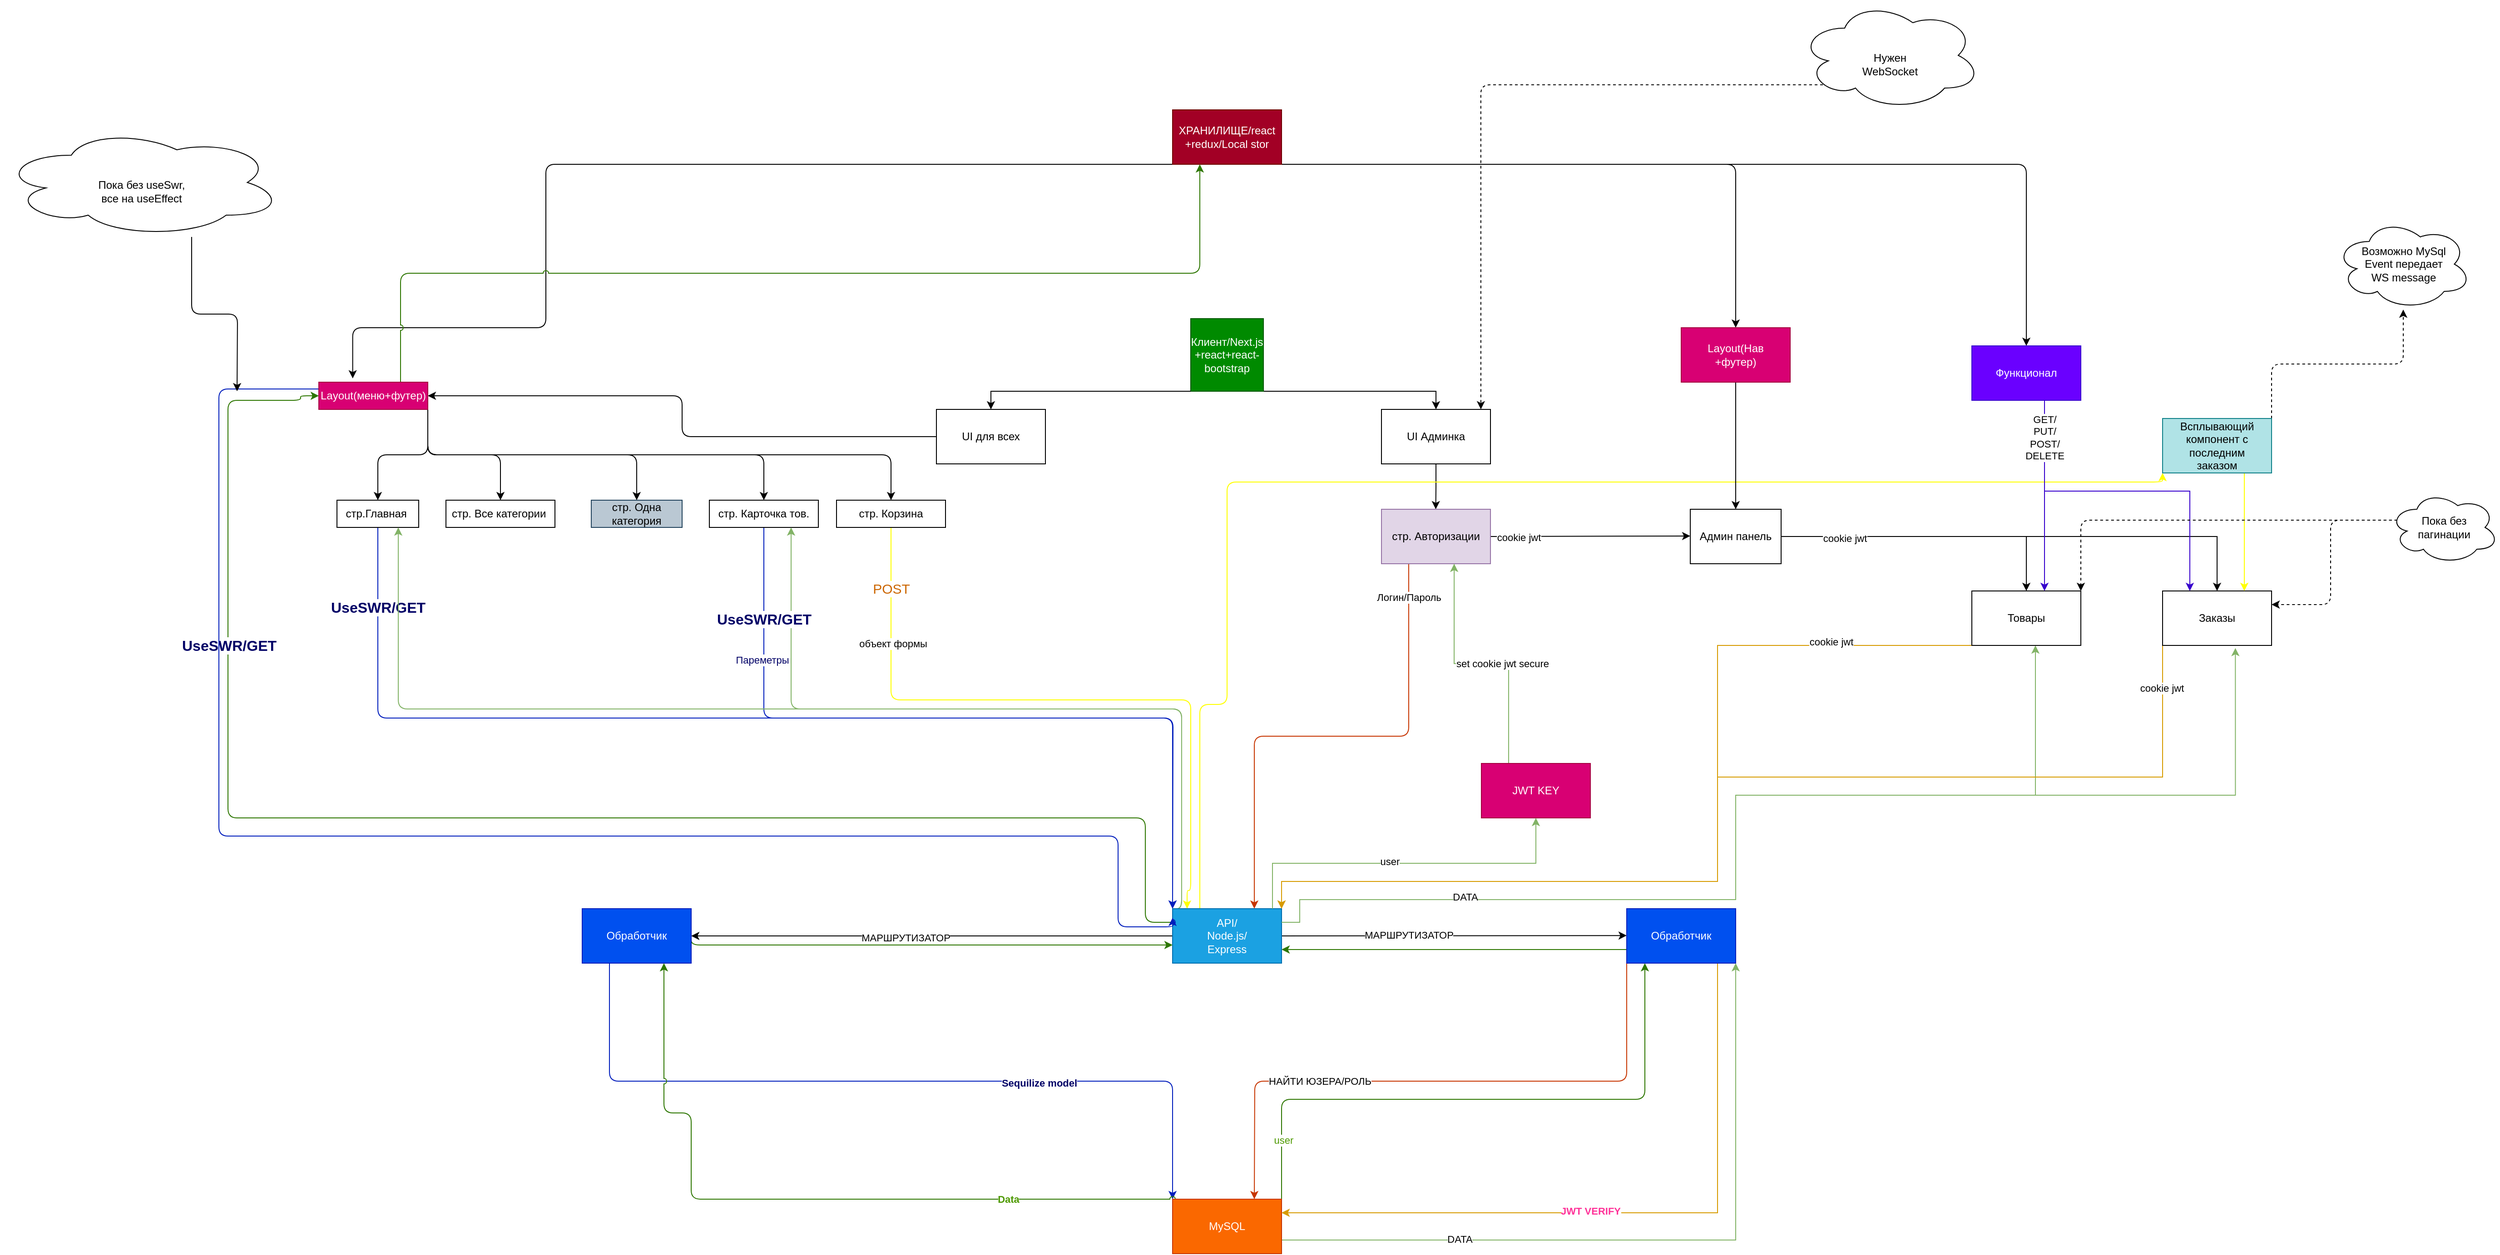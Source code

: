<mxfile version="13.6.1" type="github">
  <diagram id="jv_QW0BuvOG6lZc9IcTr" name="Page-1">
    <mxGraphModel dx="-1300" dy="6007" grid="1" gridSize="10" guides="1" tooltips="1" connect="1" arrows="1" fold="1" page="1" pageScale="1" pageWidth="2000" pageHeight="2000" math="0" shadow="0">
      <root>
        <mxCell id="0" />
        <mxCell id="1" parent="0" />
        <mxCell id="PjABoN36UxYp-kSusRIM-8" style="edgeStyle=orthogonalEdgeStyle;rounded=0;orthogonalLoop=1;jettySize=auto;html=1;exitX=1;exitY=1;exitDx=0;exitDy=0;entryX=0.5;entryY=0;entryDx=0;entryDy=0;" parent="1" source="PjABoN36UxYp-kSusRIM-1" target="PjABoN36UxYp-kSusRIM-6" edge="1">
          <mxGeometry relative="1" as="geometry">
            <Array as="points">
              <mxPoint x="10170" y="-400" />
            </Array>
          </mxGeometry>
        </mxCell>
        <mxCell id="PjABoN36UxYp-kSusRIM-1" value="Клиент/Next.js&lt;br&gt;+react+react-bootstrap" style="whiteSpace=wrap;html=1;aspect=fixed;fillColor=#008a00;strokeColor=#005700;fontColor=#ffffff;" parent="1" vertex="1">
          <mxGeometry x="9900" y="-480" width="80" height="80" as="geometry" />
        </mxCell>
        <mxCell id="PjABoN36UxYp-kSusRIM-4" style="edgeStyle=orthogonalEdgeStyle;rounded=0;orthogonalLoop=1;jettySize=auto;html=1;exitX=0;exitY=1;exitDx=0;exitDy=0;" parent="1" source="PjABoN36UxYp-kSusRIM-1" target="PjABoN36UxYp-kSusRIM-5" edge="1">
          <mxGeometry relative="1" as="geometry">
            <mxPoint x="9650" y="-250" as="targetPoint" />
            <mxPoint x="9906" y="-290" as="sourcePoint" />
            <Array as="points">
              <mxPoint x="9680" y="-400" />
            </Array>
          </mxGeometry>
        </mxCell>
        <mxCell id="PjABoN36UxYp-kSusRIM-76" style="edgeStyle=orthogonalEdgeStyle;rounded=1;sketch=0;jumpStyle=arc;orthogonalLoop=1;jettySize=auto;html=1;exitX=0;exitY=0.5;exitDx=0;exitDy=0;entryX=1;entryY=0.5;entryDx=0;entryDy=0;strokeColor=#000000;fontColor=#4D9900;" parent="1" source="PjABoN36UxYp-kSusRIM-5" target="PjABoN36UxYp-kSusRIM-69" edge="1">
          <mxGeometry relative="1" as="geometry" />
        </mxCell>
        <mxCell id="PjABoN36UxYp-kSusRIM-5" value="UI для всех" style="rounded=0;whiteSpace=wrap;html=1;" parent="1" vertex="1">
          <mxGeometry x="9620" y="-380" width="120" height="60" as="geometry" />
        </mxCell>
        <mxCell id="PjABoN36UxYp-kSusRIM-22" style="edgeStyle=orthogonalEdgeStyle;rounded=0;orthogonalLoop=1;jettySize=auto;html=1;exitX=0.5;exitY=1;exitDx=0;exitDy=0;" parent="1" source="PjABoN36UxYp-kSusRIM-6" edge="1">
          <mxGeometry relative="1" as="geometry">
            <mxPoint x="10169.765" y="-270" as="targetPoint" />
          </mxGeometry>
        </mxCell>
        <mxCell id="PjABoN36UxYp-kSusRIM-6" value="UI Админка" style="rounded=0;whiteSpace=wrap;html=1;" parent="1" vertex="1">
          <mxGeometry x="10110" y="-380" width="120" height="60" as="geometry" />
        </mxCell>
        <mxCell id="PjABoN36UxYp-kSusRIM-58" style="edgeStyle=orthogonalEdgeStyle;rounded=1;sketch=0;jumpStyle=arc;orthogonalLoop=1;jettySize=auto;html=1;exitX=0.5;exitY=1;exitDx=0;exitDy=0;entryX=0;entryY=0;entryDx=0;entryDy=0;strokeColor=#001DBC;fillColor=#0050ef;" parent="1" source="PjABoN36UxYp-kSusRIM-10" target="PjABoN36UxYp-kSusRIM-24" edge="1">
          <mxGeometry relative="1" as="geometry" />
        </mxCell>
        <mxCell id="PjABoN36UxYp-kSusRIM-63" value="&lt;span style=&quot;font-size: 16px&quot;&gt;&lt;b&gt;&lt;font color=&quot;#000066&quot;&gt;UseSWR/GET&lt;/font&gt;&lt;/b&gt;&lt;/span&gt;" style="edgeLabel;html=1;align=center;verticalAlign=middle;resizable=0;points=[];" parent="PjABoN36UxYp-kSusRIM-58" vertex="1" connectable="0">
          <mxGeometry x="-0.865" relative="1" as="geometry">
            <mxPoint as="offset" />
          </mxGeometry>
        </mxCell>
        <mxCell id="PjABoN36UxYp-kSusRIM-10" value="стр.Главная&amp;nbsp;" style="rounded=0;whiteSpace=wrap;html=1;" parent="1" vertex="1">
          <mxGeometry x="8960" y="-280" width="90" height="30" as="geometry" />
        </mxCell>
        <mxCell id="PjABoN36UxYp-kSusRIM-12" value="стр. Все категории&amp;nbsp;" style="rounded=0;whiteSpace=wrap;html=1;" parent="1" vertex="1">
          <mxGeometry x="9080" y="-280" width="120" height="30" as="geometry" />
        </mxCell>
        <mxCell id="PjABoN36UxYp-kSusRIM-14" value="стр. Одна категория" style="rounded=0;whiteSpace=wrap;html=1;fillColor=#bac8d3;strokeColor=#23445d;" parent="1" vertex="1">
          <mxGeometry x="9240" y="-280" width="100" height="30" as="geometry" />
        </mxCell>
        <mxCell id="PjABoN36UxYp-kSusRIM-61" style="edgeStyle=orthogonalEdgeStyle;rounded=1;sketch=0;jumpStyle=arc;orthogonalLoop=1;jettySize=auto;html=1;exitX=0.5;exitY=1;exitDx=0;exitDy=0;strokeColor=#001DBC;fillColor=#0050ef;" parent="1" source="PjABoN36UxYp-kSusRIM-17" edge="1">
          <mxGeometry relative="1" as="geometry">
            <mxPoint x="9880" y="170" as="targetPoint" />
          </mxGeometry>
        </mxCell>
        <mxCell id="PjABoN36UxYp-kSusRIM-88" value="&lt;font color=&quot;#000066&quot;&gt;Пареметры&lt;/font&gt;" style="edgeLabel;html=1;align=center;verticalAlign=middle;resizable=0;points=[];fontColor=#4D9900;" parent="PjABoN36UxYp-kSusRIM-61" vertex="1" connectable="0">
          <mxGeometry x="-0.665" y="-2" relative="1" as="geometry">
            <mxPoint as="offset" />
          </mxGeometry>
        </mxCell>
        <mxCell id="PjABoN36UxYp-kSusRIM-17" value="стр. Карточка тов." style="rounded=0;whiteSpace=wrap;html=1;" parent="1" vertex="1">
          <mxGeometry x="9370" y="-280" width="120" height="30" as="geometry" />
        </mxCell>
        <mxCell id="PjABoN36UxYp-kSusRIM-62" style="edgeStyle=orthogonalEdgeStyle;rounded=1;sketch=0;jumpStyle=arc;orthogonalLoop=1;jettySize=auto;html=1;exitX=0.5;exitY=1;exitDx=0;exitDy=0;fillColor=#b0e3e6;strokeColor=#FFFF00;" parent="1" source="PjABoN36UxYp-kSusRIM-19" edge="1" target="PjABoN36UxYp-kSusRIM-24">
          <mxGeometry relative="1" as="geometry">
            <mxPoint x="9896" y="168" as="targetPoint" />
            <Array as="points">
              <mxPoint x="9570" y="-60" />
              <mxPoint x="9900" y="-60" />
              <mxPoint x="9900" y="150" />
              <mxPoint x="9896" y="150" />
            </Array>
          </mxGeometry>
        </mxCell>
        <mxCell id="PjABoN36UxYp-kSusRIM-67" value="&lt;font style=&quot;font-size: 15px&quot; color=&quot;#cc6600&quot;&gt;POST&lt;/font&gt;" style="edgeLabel;html=1;align=center;verticalAlign=middle;resizable=0;points=[];" parent="PjABoN36UxYp-kSusRIM-62" vertex="1" connectable="0">
          <mxGeometry x="-0.822" relative="1" as="geometry">
            <mxPoint as="offset" />
          </mxGeometry>
        </mxCell>
        <mxCell id="PjABoN36UxYp-kSusRIM-68" value="объект формы" style="edgeLabel;html=1;align=center;verticalAlign=middle;resizable=0;points=[];" parent="PjABoN36UxYp-kSusRIM-62" vertex="1" connectable="0">
          <mxGeometry x="-0.661" y="2" relative="1" as="geometry">
            <mxPoint as="offset" />
          </mxGeometry>
        </mxCell>
        <mxCell id="PjABoN36UxYp-kSusRIM-19" value="стр. Корзина" style="rounded=0;whiteSpace=wrap;html=1;" parent="1" vertex="1">
          <mxGeometry x="9510" y="-280" width="120" height="30" as="geometry" />
        </mxCell>
        <mxCell id="PjABoN36UxYp-kSusRIM-99" style="edgeStyle=orthogonalEdgeStyle;rounded=1;sketch=0;jumpStyle=arc;orthogonalLoop=1;jettySize=auto;html=1;exitX=0.25;exitY=1;exitDx=0;exitDy=0;entryX=0.75;entryY=0;entryDx=0;entryDy=0;strokeColor=#C73500;fontColor=#4D9900;fillColor=#fa6800;" parent="1" source="PjABoN36UxYp-kSusRIM-23" target="PjABoN36UxYp-kSusRIM-24" edge="1">
          <mxGeometry relative="1" as="geometry" />
        </mxCell>
        <mxCell id="PjABoN36UxYp-kSusRIM-100" value="&lt;font color=&quot;#000000&quot;&gt;Логин/Пароль&lt;/font&gt;" style="edgeLabel;html=1;align=center;verticalAlign=middle;resizable=0;points=[];fontColor=#4D9900;" parent="PjABoN36UxYp-kSusRIM-99" vertex="1" connectable="0">
          <mxGeometry x="-0.868" relative="1" as="geometry">
            <mxPoint as="offset" />
          </mxGeometry>
        </mxCell>
        <mxCell id="roOu49d92A6TyhgndbFw-11" style="edgeStyle=orthogonalEdgeStyle;rounded=0;orthogonalLoop=1;jettySize=auto;html=1;exitX=1;exitY=0.5;exitDx=0;exitDy=0;" edge="1" parent="1" source="PjABoN36UxYp-kSusRIM-23">
          <mxGeometry relative="1" as="geometry">
            <mxPoint x="10450.0" y="-240.529" as="targetPoint" />
          </mxGeometry>
        </mxCell>
        <mxCell id="roOu49d92A6TyhgndbFw-14" value="cookie jwt" style="edgeLabel;html=1;align=center;verticalAlign=middle;resizable=0;points=[];" vertex="1" connectable="0" parent="roOu49d92A6TyhgndbFw-11">
          <mxGeometry x="0.003" y="87" relative="1" as="geometry">
            <mxPoint x="-80" y="87.53" as="offset" />
          </mxGeometry>
        </mxCell>
        <mxCell id="PjABoN36UxYp-kSusRIM-23" value="стр. Авторизации" style="rounded=0;whiteSpace=wrap;html=1;fillColor=#e1d5e7;strokeColor=#9673a6;" parent="1" vertex="1">
          <mxGeometry x="10110" y="-270" width="120" height="60" as="geometry" />
        </mxCell>
        <mxCell id="PjABoN36UxYp-kSusRIM-55" style="edgeStyle=orthogonalEdgeStyle;rounded=1;sketch=0;jumpStyle=arc;orthogonalLoop=1;jettySize=auto;html=1;exitX=0;exitY=0.5;exitDx=0;exitDy=0;strokeColor=#000000;" parent="1" source="PjABoN36UxYp-kSusRIM-24" target="PjABoN36UxYp-kSusRIM-26" edge="1">
          <mxGeometry relative="1" as="geometry" />
        </mxCell>
        <mxCell id="PjABoN36UxYp-kSusRIM-56" value="МАРШРУТИЗАТОР" style="edgeLabel;html=1;align=center;verticalAlign=middle;resizable=0;points=[];" parent="PjABoN36UxYp-kSusRIM-55" vertex="1" connectable="0">
          <mxGeometry x="0.112" y="2" relative="1" as="geometry">
            <mxPoint as="offset" />
          </mxGeometry>
        </mxCell>
        <mxCell id="PjABoN36UxYp-kSusRIM-78" style="edgeStyle=orthogonalEdgeStyle;rounded=1;sketch=0;jumpStyle=arc;orthogonalLoop=1;jettySize=auto;html=1;exitX=0;exitY=0.25;exitDx=0;exitDy=0;strokeColor=#2D7600;fontColor=#4D9900;entryX=0;entryY=0.5;entryDx=0;entryDy=0;fillColor=#60a917;" parent="1" source="PjABoN36UxYp-kSusRIM-24" target="PjABoN36UxYp-kSusRIM-69" edge="1">
          <mxGeometry relative="1" as="geometry">
            <mxPoint x="8870" y="-370" as="targetPoint" />
            <Array as="points">
              <mxPoint x="9850" y="185" />
              <mxPoint x="9850" y="70" />
              <mxPoint x="8840" y="70" />
              <mxPoint x="8840" y="-390" />
              <mxPoint x="8920" y="-390" />
              <mxPoint x="8920" y="-395" />
            </Array>
          </mxGeometry>
        </mxCell>
        <mxCell id="PjABoN36UxYp-kSusRIM-96" value="&lt;b style=&quot;font-size: 16px&quot;&gt;&lt;font color=&quot;#000066&quot;&gt;UseSWR/GET&lt;/font&gt;&lt;/b&gt;" style="edgeLabel;html=1;align=center;verticalAlign=middle;resizable=0;points=[];fontColor=#4D9900;" parent="PjABoN36UxYp-kSusRIM-78" vertex="1" connectable="0">
          <mxGeometry x="0.564" y="-1" relative="1" as="geometry">
            <mxPoint as="offset" />
          </mxGeometry>
        </mxCell>
        <mxCell id="PjABoN36UxYp-kSusRIM-97" style="edgeStyle=orthogonalEdgeStyle;rounded=1;sketch=0;jumpStyle=arc;orthogonalLoop=1;jettySize=auto;html=1;exitX=1;exitY=0.5;exitDx=0;exitDy=0;strokeColor=#000000;fontColor=#4D9900;" parent="1" source="PjABoN36UxYp-kSusRIM-24" edge="1">
          <mxGeometry relative="1" as="geometry">
            <mxPoint x="10380" y="199.571" as="targetPoint" />
          </mxGeometry>
        </mxCell>
        <mxCell id="PjABoN36UxYp-kSusRIM-101" value="&lt;font color=&quot;#000000&quot;&gt;МАРШРУТИЗАТОР&lt;/font&gt;" style="edgeLabel;html=1;align=center;verticalAlign=middle;resizable=0;points=[];fontColor=#4D9900;" parent="PjABoN36UxYp-kSusRIM-97" vertex="1" connectable="0">
          <mxGeometry x="0.001" y="50" relative="1" as="geometry">
            <mxPoint x="-50" y="49" as="offset" />
          </mxGeometry>
        </mxCell>
        <mxCell id="roOu49d92A6TyhgndbFw-39" style="edgeStyle=orthogonalEdgeStyle;rounded=1;orthogonalLoop=1;jettySize=auto;html=1;exitX=0;exitY=0;exitDx=0;exitDy=0;entryX=0.75;entryY=1;entryDx=0;entryDy=0;startArrow=none;startFill=0;fillColor=#d5e8d4;strokeColor=#82b366;" edge="1" parent="1" source="PjABoN36UxYp-kSusRIM-24" target="PjABoN36UxYp-kSusRIM-10">
          <mxGeometry relative="1" as="geometry">
            <Array as="points">
              <mxPoint x="9890" y="170" />
              <mxPoint x="9890" y="-50" />
              <mxPoint x="9028" y="-50" />
            </Array>
          </mxGeometry>
        </mxCell>
        <mxCell id="roOu49d92A6TyhgndbFw-40" style="edgeStyle=orthogonalEdgeStyle;rounded=1;orthogonalLoop=1;jettySize=auto;html=1;exitX=0;exitY=0;exitDx=0;exitDy=0;entryX=0.75;entryY=1;entryDx=0;entryDy=0;startArrow=none;startFill=0;fillColor=#d5e8d4;strokeColor=#82b366;" edge="1" parent="1" source="PjABoN36UxYp-kSusRIM-24" target="PjABoN36UxYp-kSusRIM-17">
          <mxGeometry relative="1" as="geometry">
            <Array as="points">
              <mxPoint x="9890" y="170" />
              <mxPoint x="9890" y="-50" />
              <mxPoint x="9460" y="-50" />
            </Array>
          </mxGeometry>
        </mxCell>
        <mxCell id="roOu49d92A6TyhgndbFw-58" style="edgeStyle=orthogonalEdgeStyle;rounded=1;orthogonalLoop=1;jettySize=auto;html=1;exitX=0.25;exitY=0;exitDx=0;exitDy=0;startArrow=none;startFill=0;strokeColor=#FFFF00;entryX=0;entryY=1;entryDx=0;entryDy=0;" edge="1" parent="1" source="PjABoN36UxYp-kSusRIM-24" target="roOu49d92A6TyhgndbFw-55">
          <mxGeometry relative="1" as="geometry">
            <mxPoint x="9990" y="-280" as="targetPoint" />
            <Array as="points">
              <mxPoint x="9910" y="-55" />
              <mxPoint x="9940" y="-55" />
              <mxPoint x="9940" y="-300" />
              <mxPoint x="10970" y="-300" />
            </Array>
          </mxGeometry>
        </mxCell>
        <mxCell id="PjABoN36UxYp-kSusRIM-24" value="API/&lt;br&gt;Node.js/&lt;br&gt;Express" style="rounded=0;whiteSpace=wrap;html=1;fillColor=#1ba1e2;strokeColor=#006EAF;fontColor=#ffffff;" parent="1" vertex="1">
          <mxGeometry x="9880" y="170" width="120" height="60" as="geometry" />
        </mxCell>
        <mxCell id="PjABoN36UxYp-kSusRIM-89" style="edgeStyle=orthogonalEdgeStyle;rounded=1;sketch=0;jumpStyle=arc;orthogonalLoop=1;jettySize=auto;html=1;exitX=0.25;exitY=1;exitDx=0;exitDy=0;entryX=0;entryY=0;entryDx=0;entryDy=0;strokeColor=#001DBC;fontColor=#4D9900;fillColor=#0050ef;" parent="1" source="PjABoN36UxYp-kSusRIM-26" target="PjABoN36UxYp-kSusRIM-51" edge="1">
          <mxGeometry relative="1" as="geometry" />
        </mxCell>
        <mxCell id="PjABoN36UxYp-kSusRIM-93" value="&lt;b&gt;&lt;font color=&quot;#000066&quot;&gt;Sequilize model&lt;/font&gt;&lt;/b&gt;" style="edgeLabel;html=1;align=center;verticalAlign=middle;resizable=0;points=[];fontColor=#4D9900;" parent="PjABoN36UxYp-kSusRIM-89" vertex="1" connectable="0">
          <mxGeometry x="0.369" y="-1" relative="1" as="geometry">
            <mxPoint y="1" as="offset" />
          </mxGeometry>
        </mxCell>
        <mxCell id="PjABoN36UxYp-kSusRIM-95" style="edgeStyle=orthogonalEdgeStyle;rounded=1;sketch=0;jumpStyle=arc;orthogonalLoop=1;jettySize=auto;html=1;exitX=1;exitY=0.5;exitDx=0;exitDy=0;strokeColor=#2D7600;fontColor=#4D9900;fillColor=#60a917;" parent="1" source="PjABoN36UxYp-kSusRIM-26" target="PjABoN36UxYp-kSusRIM-24" edge="1">
          <mxGeometry relative="1" as="geometry">
            <Array as="points">
              <mxPoint x="9350" y="210" />
            </Array>
          </mxGeometry>
        </mxCell>
        <mxCell id="PjABoN36UxYp-kSusRIM-26" value="Обработчик" style="rounded=0;whiteSpace=wrap;html=1;fillColor=#0050ef;strokeColor=#001DBC;fontColor=#ffffff;" parent="1" vertex="1">
          <mxGeometry x="9230" y="170" width="120" height="60" as="geometry" />
        </mxCell>
        <mxCell id="PjABoN36UxYp-kSusRIM-91" style="edgeStyle=orthogonalEdgeStyle;rounded=1;sketch=0;jumpStyle=arc;orthogonalLoop=1;jettySize=auto;html=1;exitX=1;exitY=0;exitDx=0;exitDy=0;entryX=0.75;entryY=1;entryDx=0;entryDy=0;strokeColor=#2D7600;fontColor=#4D9900;fillColor=#60a917;" parent="1" source="PjABoN36UxYp-kSusRIM-51" target="PjABoN36UxYp-kSusRIM-26" edge="1">
          <mxGeometry relative="1" as="geometry">
            <Array as="points">
              <mxPoint x="9350" y="395" />
              <mxPoint x="9320" y="395" />
            </Array>
          </mxGeometry>
        </mxCell>
        <mxCell id="PjABoN36UxYp-kSusRIM-94" value="&lt;b&gt;Data&lt;/b&gt;" style="edgeLabel;html=1;align=center;verticalAlign=middle;resizable=0;points=[];fontColor=#4D9900;" parent="PjABoN36UxYp-kSusRIM-91" vertex="1" connectable="0">
          <mxGeometry x="-0.359" relative="1" as="geometry">
            <mxPoint as="offset" />
          </mxGeometry>
        </mxCell>
        <mxCell id="PjABoN36UxYp-kSusRIM-104" style="edgeStyle=orthogonalEdgeStyle;rounded=1;sketch=0;jumpStyle=arc;orthogonalLoop=1;jettySize=auto;html=1;exitX=1;exitY=0;exitDx=0;exitDy=0;strokeColor=#2D7600;fontColor=#4D9900;fillColor=#60a917;" parent="1" source="PjABoN36UxYp-kSusRIM-51" target="PjABoN36UxYp-kSusRIM-98" edge="1">
          <mxGeometry relative="1" as="geometry">
            <mxPoint x="10400" y="270" as="targetPoint" />
            <Array as="points">
              <mxPoint x="10000" y="380" />
              <mxPoint x="10400" y="380" />
            </Array>
          </mxGeometry>
        </mxCell>
        <mxCell id="PjABoN36UxYp-kSusRIM-105" value="user" style="edgeLabel;html=1;align=center;verticalAlign=middle;resizable=0;points=[];fontColor=#4D9900;" parent="PjABoN36UxYp-kSusRIM-104" vertex="1" connectable="0">
          <mxGeometry x="-0.801" y="-2" relative="1" as="geometry">
            <mxPoint as="offset" />
          </mxGeometry>
        </mxCell>
        <mxCell id="roOu49d92A6TyhgndbFw-35" style="edgeStyle=orthogonalEdgeStyle;rounded=0;orthogonalLoop=1;jettySize=auto;html=1;exitX=1;exitY=0.75;exitDx=0;exitDy=0;startArrow=none;startFill=0;entryX=1;entryY=1;entryDx=0;entryDy=0;fillColor=#d5e8d4;strokeColor=#82b366;" edge="1" parent="1" source="PjABoN36UxYp-kSusRIM-51" target="PjABoN36UxYp-kSusRIM-98">
          <mxGeometry relative="1" as="geometry">
            <mxPoint x="10510" y="534.667" as="targetPoint" />
          </mxGeometry>
        </mxCell>
        <mxCell id="roOu49d92A6TyhgndbFw-80" value="DATA" style="edgeLabel;html=1;align=center;verticalAlign=middle;resizable=0;points=[];" vertex="1" connectable="0" parent="roOu49d92A6TyhgndbFw-35">
          <mxGeometry x="-0.512" y="1" relative="1" as="geometry">
            <mxPoint x="-1" as="offset" />
          </mxGeometry>
        </mxCell>
        <mxCell id="PjABoN36UxYp-kSusRIM-51" value="MySQL" style="rounded=0;whiteSpace=wrap;html=1;fillColor=#fa6800;strokeColor=#C73500;fontColor=#ffffff;" parent="1" vertex="1">
          <mxGeometry x="9880" y="490" width="120" height="60" as="geometry" />
        </mxCell>
        <mxCell id="PjABoN36UxYp-kSusRIM-74" style="edgeStyle=orthogonalEdgeStyle;rounded=1;sketch=0;jumpStyle=arc;orthogonalLoop=1;jettySize=auto;html=1;exitX=0;exitY=1;exitDx=0;exitDy=0;entryX=0.311;entryY=-0.139;entryDx=0;entryDy=0;entryPerimeter=0;strokeColor=#000000;" parent="1" source="PjABoN36UxYp-kSusRIM-57" target="PjABoN36UxYp-kSusRIM-69" edge="1">
          <mxGeometry relative="1" as="geometry">
            <Array as="points">
              <mxPoint x="9190" y="-470" />
              <mxPoint x="8977" y="-470" />
            </Array>
          </mxGeometry>
        </mxCell>
        <mxCell id="roOu49d92A6TyhgndbFw-54" style="edgeStyle=orthogonalEdgeStyle;rounded=1;orthogonalLoop=1;jettySize=auto;html=1;exitX=1;exitY=1;exitDx=0;exitDy=0;entryX=0.5;entryY=0;entryDx=0;entryDy=0;startArrow=none;startFill=0;" edge="1" parent="1" source="PjABoN36UxYp-kSusRIM-57" target="roOu49d92A6TyhgndbFw-45">
          <mxGeometry relative="1" as="geometry">
            <Array as="points">
              <mxPoint x="10500" y="-650" />
            </Array>
          </mxGeometry>
        </mxCell>
        <mxCell id="roOu49d92A6TyhgndbFw-71" style="edgeStyle=orthogonalEdgeStyle;rounded=1;orthogonalLoop=1;jettySize=auto;html=1;exitX=1;exitY=1;exitDx=0;exitDy=0;startArrow=none;startFill=0;strokeColor=#000000;" edge="1" parent="1" source="PjABoN36UxYp-kSusRIM-57" target="roOu49d92A6TyhgndbFw-64">
          <mxGeometry relative="1" as="geometry">
            <Array as="points">
              <mxPoint x="10820" y="-650" />
            </Array>
          </mxGeometry>
        </mxCell>
        <mxCell id="PjABoN36UxYp-kSusRIM-57" value="ХРАНИЛИЩЕ/react&lt;br&gt;+redux/Local stor" style="rounded=0;whiteSpace=wrap;html=1;fillColor=#a20025;strokeColor=#6F0000;fontColor=#ffffff;" parent="1" vertex="1">
          <mxGeometry x="9880" y="-710" width="120" height="60" as="geometry" />
        </mxCell>
        <mxCell id="PjABoN36UxYp-kSusRIM-66" value="&lt;b style=&quot;font-size: 16px&quot;&gt;&lt;font color=&quot;#000066&quot;&gt;UseSWR/GET&lt;/font&gt;&lt;/b&gt;" style="edgeLabel;html=1;align=center;verticalAlign=middle;resizable=0;points=[];" parent="1" vertex="1" connectable="0">
          <mxGeometry x="9035" y="-132.5" as="geometry">
            <mxPoint x="395" y="-17" as="offset" />
          </mxGeometry>
        </mxCell>
        <mxCell id="PjABoN36UxYp-kSusRIM-72" style="edgeStyle=orthogonalEdgeStyle;rounded=1;sketch=0;jumpStyle=arc;orthogonalLoop=1;jettySize=auto;html=1;exitX=0.75;exitY=0;exitDx=0;exitDy=0;entryX=0.25;entryY=1;entryDx=0;entryDy=0;strokeColor=#2D7600;fillColor=#60a917;" parent="1" source="PjABoN36UxYp-kSusRIM-69" target="PjABoN36UxYp-kSusRIM-57" edge="1">
          <mxGeometry relative="1" as="geometry" />
        </mxCell>
        <mxCell id="PjABoN36UxYp-kSusRIM-77" style="edgeStyle=orthogonalEdgeStyle;rounded=1;sketch=0;jumpStyle=arc;orthogonalLoop=1;jettySize=auto;html=1;exitX=0;exitY=0.25;exitDx=0;exitDy=0;strokeColor=#001DBC;fontColor=#4D9900;fillColor=#0050ef;" parent="1" source="PjABoN36UxYp-kSusRIM-69" edge="1">
          <mxGeometry relative="1" as="geometry">
            <mxPoint x="9880" y="180" as="targetPoint" />
            <Array as="points">
              <mxPoint x="8830" y="-402" />
              <mxPoint x="8830" y="90" />
              <mxPoint x="9820" y="90" />
              <mxPoint x="9820" y="190" />
              <mxPoint x="9880" y="190" />
            </Array>
          </mxGeometry>
        </mxCell>
        <mxCell id="PjABoN36UxYp-kSusRIM-82" style="edgeStyle=orthogonalEdgeStyle;rounded=1;sketch=0;jumpStyle=arc;orthogonalLoop=1;jettySize=auto;html=1;exitX=1;exitY=1;exitDx=0;exitDy=0;entryX=0.5;entryY=0;entryDx=0;entryDy=0;strokeColor=#000000;fontColor=#4D9900;" parent="1" source="PjABoN36UxYp-kSusRIM-69" target="PjABoN36UxYp-kSusRIM-14" edge="1">
          <mxGeometry relative="1" as="geometry" />
        </mxCell>
        <mxCell id="PjABoN36UxYp-kSusRIM-83" style="edgeStyle=orthogonalEdgeStyle;rounded=1;sketch=0;jumpStyle=arc;orthogonalLoop=1;jettySize=auto;html=1;exitX=1;exitY=1;exitDx=0;exitDy=0;strokeColor=#000000;fontColor=#4D9900;" parent="1" source="PjABoN36UxYp-kSusRIM-69" target="PjABoN36UxYp-kSusRIM-17" edge="1">
          <mxGeometry relative="1" as="geometry" />
        </mxCell>
        <mxCell id="PjABoN36UxYp-kSusRIM-84" style="edgeStyle=orthogonalEdgeStyle;rounded=1;sketch=0;jumpStyle=arc;orthogonalLoop=1;jettySize=auto;html=1;exitX=1;exitY=1;exitDx=0;exitDy=0;strokeColor=#000000;fontColor=#4D9900;" parent="1" source="PjABoN36UxYp-kSusRIM-69" target="PjABoN36UxYp-kSusRIM-19" edge="1">
          <mxGeometry relative="1" as="geometry" />
        </mxCell>
        <mxCell id="PjABoN36UxYp-kSusRIM-85" style="edgeStyle=orthogonalEdgeStyle;rounded=1;sketch=0;jumpStyle=arc;orthogonalLoop=1;jettySize=auto;html=1;exitX=1;exitY=1;exitDx=0;exitDy=0;strokeColor=#000000;fontColor=#4D9900;" parent="1" source="PjABoN36UxYp-kSusRIM-69" target="PjABoN36UxYp-kSusRIM-12" edge="1">
          <mxGeometry relative="1" as="geometry" />
        </mxCell>
        <mxCell id="PjABoN36UxYp-kSusRIM-87" style="edgeStyle=orthogonalEdgeStyle;rounded=1;sketch=0;jumpStyle=arc;orthogonalLoop=1;jettySize=auto;html=1;exitX=1;exitY=1;exitDx=0;exitDy=0;entryX=0.5;entryY=0;entryDx=0;entryDy=0;strokeColor=#000000;fontColor=#4D9900;" parent="1" source="PjABoN36UxYp-kSusRIM-69" target="PjABoN36UxYp-kSusRIM-10" edge="1">
          <mxGeometry relative="1" as="geometry" />
        </mxCell>
        <mxCell id="PjABoN36UxYp-kSusRIM-69" value="Layout(меню+футер)" style="rounded=0;whiteSpace=wrap;html=1;fillColor=#d80073;strokeColor=#A50040;fontColor=#ffffff;" parent="1" vertex="1">
          <mxGeometry x="8940" y="-410" width="120" height="30" as="geometry" />
        </mxCell>
        <mxCell id="PjABoN36UxYp-kSusRIM-102" style="edgeStyle=orthogonalEdgeStyle;rounded=1;sketch=0;jumpStyle=arc;orthogonalLoop=1;jettySize=auto;html=1;exitX=0;exitY=1;exitDx=0;exitDy=0;strokeColor=#C73500;fontColor=#4D9900;fillColor=#fa6800;" parent="1" source="PjABoN36UxYp-kSusRIM-98" edge="1">
          <mxGeometry relative="1" as="geometry">
            <mxPoint x="9970" y="490" as="targetPoint" />
          </mxGeometry>
        </mxCell>
        <mxCell id="PjABoN36UxYp-kSusRIM-103" value="&lt;font color=&quot;#000000&quot;&gt;НАЙТИ ЮЗЕРА/РОЛЬ&lt;/font&gt;" style="edgeLabel;html=1;align=center;verticalAlign=middle;resizable=0;points=[];fontColor=#4D9900;" parent="PjABoN36UxYp-kSusRIM-102" vertex="1" connectable="0">
          <mxGeometry x="0.399" relative="1" as="geometry">
            <mxPoint as="offset" />
          </mxGeometry>
        </mxCell>
        <mxCell id="roOu49d92A6TyhgndbFw-18" style="edgeStyle=orthogonalEdgeStyle;rounded=0;orthogonalLoop=1;jettySize=auto;html=1;entryX=0.5;entryY=1;entryDx=0;entryDy=0;fillColor=#d5e8d4;strokeColor=#82b366;" edge="1" parent="1" target="roOu49d92A6TyhgndbFw-2">
          <mxGeometry relative="1" as="geometry">
            <mxPoint x="9990" y="170" as="sourcePoint" />
            <Array as="points">
              <mxPoint x="9990" y="170" />
              <mxPoint x="9990" y="120" />
              <mxPoint x="10280" y="120" />
            </Array>
          </mxGeometry>
        </mxCell>
        <mxCell id="roOu49d92A6TyhgndbFw-81" value="user" style="edgeLabel;html=1;align=center;verticalAlign=middle;resizable=0;points=[];" vertex="1" connectable="0" parent="roOu49d92A6TyhgndbFw-18">
          <mxGeometry x="-0.08" y="2" relative="1" as="geometry">
            <mxPoint x="-1" as="offset" />
          </mxGeometry>
        </mxCell>
        <mxCell id="roOu49d92A6TyhgndbFw-34" style="edgeStyle=orthogonalEdgeStyle;rounded=0;orthogonalLoop=1;jettySize=auto;html=1;exitX=0.75;exitY=1;exitDx=0;exitDy=0;startArrow=none;startFill=0;entryX=1;entryY=0.25;entryDx=0;entryDy=0;fillColor=#ffe6cc;strokeColor=#d79b00;" edge="1" parent="1" source="PjABoN36UxYp-kSusRIM-98" target="PjABoN36UxYp-kSusRIM-51">
          <mxGeometry relative="1" as="geometry">
            <mxPoint x="10500" y="480" as="targetPoint" />
            <Array as="points">
              <mxPoint x="10480" y="230" />
              <mxPoint x="10480" y="505" />
            </Array>
          </mxGeometry>
        </mxCell>
        <mxCell id="roOu49d92A6TyhgndbFw-79" value="&lt;font color=&quot;#ff3399&quot;&gt;JWT VERIFY&lt;/font&gt;" style="edgeLabel;html=1;align=center;verticalAlign=middle;resizable=0;points=[];fontStyle=1" vertex="1" connectable="0" parent="roOu49d92A6TyhgndbFw-34">
          <mxGeometry x="0.113" y="-2" relative="1" as="geometry">
            <mxPoint as="offset" />
          </mxGeometry>
        </mxCell>
        <mxCell id="roOu49d92A6TyhgndbFw-36" style="edgeStyle=orthogonalEdgeStyle;rounded=0;orthogonalLoop=1;jettySize=auto;html=1;startArrow=none;startFill=0;fillColor=#d5e8d4;strokeColor=#82b366;" edge="1" parent="1" target="roOu49d92A6TyhgndbFw-20">
          <mxGeometry relative="1" as="geometry">
            <mxPoint x="10830" y="-110" as="targetPoint" />
            <mxPoint x="10180" y="160" as="sourcePoint" />
            <Array as="points">
              <mxPoint x="10500" y="45" />
              <mxPoint x="10830" y="45" />
            </Array>
          </mxGeometry>
        </mxCell>
        <mxCell id="roOu49d92A6TyhgndbFw-38" style="edgeStyle=orthogonalEdgeStyle;rounded=0;orthogonalLoop=1;jettySize=auto;html=1;exitX=1;exitY=0.25;exitDx=0;exitDy=0;startArrow=none;startFill=0;entryX=0.668;entryY=1.047;entryDx=0;entryDy=0;entryPerimeter=0;fillColor=#d5e8d4;strokeColor=#82b366;" edge="1" parent="1" source="PjABoN36UxYp-kSusRIM-24" target="roOu49d92A6TyhgndbFw-22">
          <mxGeometry relative="1" as="geometry">
            <mxPoint x="11050" y="-80" as="targetPoint" />
            <Array as="points">
              <mxPoint x="10020" y="185" />
              <mxPoint x="10020" y="160" />
              <mxPoint x="10500" y="160" />
              <mxPoint x="10500" y="45" />
              <mxPoint x="11050" y="45" />
            </Array>
          </mxGeometry>
        </mxCell>
        <mxCell id="roOu49d92A6TyhgndbFw-82" value="DATA" style="edgeLabel;html=1;align=center;verticalAlign=middle;resizable=0;points=[];" vertex="1" connectable="0" parent="roOu49d92A6TyhgndbFw-38">
          <mxGeometry x="-0.664" y="3" relative="1" as="geometry">
            <mxPoint as="offset" />
          </mxGeometry>
        </mxCell>
        <mxCell id="roOu49d92A6TyhgndbFw-44" style="edgeStyle=orthogonalEdgeStyle;rounded=1;orthogonalLoop=1;jettySize=auto;html=1;exitX=0;exitY=0.75;exitDx=0;exitDy=0;entryX=1;entryY=0.75;entryDx=0;entryDy=0;startArrow=none;startFill=0;fillColor=#60a917;strokeColor=#2D7600;" edge="1" parent="1" source="PjABoN36UxYp-kSusRIM-98" target="PjABoN36UxYp-kSusRIM-24">
          <mxGeometry relative="1" as="geometry" />
        </mxCell>
        <mxCell id="PjABoN36UxYp-kSusRIM-98" value="Обработчик" style="rounded=0;whiteSpace=wrap;html=1;fontColor=#ffffff;fillColor=#0050ef;strokeColor=#001DBC;" parent="1" vertex="1">
          <mxGeometry x="10380" y="170" width="120" height="60" as="geometry" />
        </mxCell>
        <mxCell id="roOu49d92A6TyhgndbFw-7" style="edgeStyle=orthogonalEdgeStyle;rounded=0;orthogonalLoop=1;jettySize=auto;html=1;exitX=0.25;exitY=0;exitDx=0;exitDy=0;entryX=0.667;entryY=1;entryDx=0;entryDy=0;entryPerimeter=0;fillColor=#d5e8d4;strokeColor=#82b366;" edge="1" parent="1" source="roOu49d92A6TyhgndbFw-2" target="PjABoN36UxYp-kSusRIM-23">
          <mxGeometry relative="1" as="geometry" />
        </mxCell>
        <mxCell id="roOu49d92A6TyhgndbFw-8" value="set cookie jwt secure" style="edgeLabel;html=1;align=center;verticalAlign=middle;resizable=0;points=[];" vertex="1" connectable="0" parent="roOu49d92A6TyhgndbFw-7">
          <mxGeometry x="-0.215" y="7" relative="1" as="geometry">
            <mxPoint x="-7" y="-7" as="offset" />
          </mxGeometry>
        </mxCell>
        <mxCell id="roOu49d92A6TyhgndbFw-2" value="JWT KEY" style="rounded=0;whiteSpace=wrap;html=1;fillColor=#d80073;strokeColor=#A50040;fontColor=#ffffff;" vertex="1" parent="1">
          <mxGeometry x="10220" y="10" width="120" height="60" as="geometry" />
        </mxCell>
        <mxCell id="roOu49d92A6TyhgndbFw-23" style="edgeStyle=orthogonalEdgeStyle;rounded=0;orthogonalLoop=1;jettySize=auto;html=1;exitX=1;exitY=0.5;exitDx=0;exitDy=0;startArrow=none;startFill=0;" edge="1" parent="1" source="roOu49d92A6TyhgndbFw-12" target="roOu49d92A6TyhgndbFw-20">
          <mxGeometry relative="1" as="geometry" />
        </mxCell>
        <mxCell id="roOu49d92A6TyhgndbFw-24" style="edgeStyle=orthogonalEdgeStyle;rounded=0;orthogonalLoop=1;jettySize=auto;html=1;exitX=1;exitY=0.5;exitDx=0;exitDy=0;startArrow=none;startFill=0;" edge="1" parent="1" source="roOu49d92A6TyhgndbFw-12" target="roOu49d92A6TyhgndbFw-22">
          <mxGeometry relative="1" as="geometry" />
        </mxCell>
        <mxCell id="roOu49d92A6TyhgndbFw-78" value="cookie jwt" style="edgeLabel;html=1;align=center;verticalAlign=middle;resizable=0;points=[];" vertex="1" connectable="0" parent="roOu49d92A6TyhgndbFw-24">
          <mxGeometry x="-0.742" y="-2" relative="1" as="geometry">
            <mxPoint as="offset" />
          </mxGeometry>
        </mxCell>
        <mxCell id="roOu49d92A6TyhgndbFw-12" value="Админ панель" style="rounded=0;whiteSpace=wrap;html=1;" vertex="1" parent="1">
          <mxGeometry x="10450" y="-270" width="100" height="60" as="geometry" />
        </mxCell>
        <mxCell id="roOu49d92A6TyhgndbFw-32" style="edgeStyle=orthogonalEdgeStyle;rounded=0;orthogonalLoop=1;jettySize=auto;html=1;exitX=0;exitY=1;exitDx=0;exitDy=0;startArrow=none;startFill=0;fillColor=#ffe6cc;strokeColor=#d79b00;entryX=1;entryY=0;entryDx=0;entryDy=0;" edge="1" parent="1" source="roOu49d92A6TyhgndbFw-20" target="PjABoN36UxYp-kSusRIM-24">
          <mxGeometry relative="1" as="geometry">
            <mxPoint x="10480" y="170" as="targetPoint" />
            <Array as="points">
              <mxPoint x="10480" y="-120" />
              <mxPoint x="10480" y="140" />
              <mxPoint x="10000" y="140" />
            </Array>
          </mxGeometry>
        </mxCell>
        <mxCell id="roOu49d92A6TyhgndbFw-42" value="cookie jwt" style="edgeLabel;html=1;align=center;verticalAlign=middle;resizable=0;points=[];" vertex="1" connectable="0" parent="roOu49d92A6TyhgndbFw-32">
          <mxGeometry x="-0.702" y="-4" relative="1" as="geometry">
            <mxPoint x="1" as="offset" />
          </mxGeometry>
        </mxCell>
        <mxCell id="roOu49d92A6TyhgndbFw-20" value="Товары" style="rounded=0;whiteSpace=wrap;html=1;" vertex="1" parent="1">
          <mxGeometry x="10760" y="-180" width="120" height="60" as="geometry" />
        </mxCell>
        <mxCell id="roOu49d92A6TyhgndbFw-33" style="edgeStyle=orthogonalEdgeStyle;rounded=0;orthogonalLoop=1;jettySize=auto;html=1;exitX=0;exitY=1;exitDx=0;exitDy=0;startArrow=none;startFill=0;fillColor=#ffe6cc;strokeColor=#d79b00;entryX=1;entryY=0;entryDx=0;entryDy=0;" edge="1" parent="1" source="roOu49d92A6TyhgndbFw-22" target="PjABoN36UxYp-kSusRIM-24">
          <mxGeometry relative="1" as="geometry">
            <mxPoint x="10480" y="170" as="targetPoint" />
            <Array as="points">
              <mxPoint x="10970" y="25" />
              <mxPoint x="10480" y="25" />
              <mxPoint x="10480" y="140" />
              <mxPoint x="10000" y="140" />
            </Array>
          </mxGeometry>
        </mxCell>
        <mxCell id="roOu49d92A6TyhgndbFw-43" value="cookie jwt" style="edgeLabel;html=1;align=center;verticalAlign=middle;resizable=0;points=[];" vertex="1" connectable="0" parent="roOu49d92A6TyhgndbFw-33">
          <mxGeometry x="-0.924" y="-1" relative="1" as="geometry">
            <mxPoint y="-1" as="offset" />
          </mxGeometry>
        </mxCell>
        <mxCell id="roOu49d92A6TyhgndbFw-22" value="Заказы" style="rounded=0;whiteSpace=wrap;html=1;" vertex="1" parent="1">
          <mxGeometry x="10970" y="-180" width="120" height="60" as="geometry" />
        </mxCell>
        <mxCell id="roOu49d92A6TyhgndbFw-47" style="edgeStyle=orthogonalEdgeStyle;rounded=1;orthogonalLoop=1;jettySize=auto;html=1;exitX=0.5;exitY=1;exitDx=0;exitDy=0;entryX=0.5;entryY=0;entryDx=0;entryDy=0;startArrow=none;startFill=0;" edge="1" parent="1" source="roOu49d92A6TyhgndbFw-45" target="roOu49d92A6TyhgndbFw-12">
          <mxGeometry relative="1" as="geometry" />
        </mxCell>
        <mxCell id="roOu49d92A6TyhgndbFw-45" value="" style="rounded=0;whiteSpace=wrap;html=1;fillColor=#d80073;strokeColor=#A50040;fontColor=#ffffff;" vertex="1" parent="1">
          <mxGeometry x="10440" y="-470" width="120" height="60" as="geometry" />
        </mxCell>
        <mxCell id="roOu49d92A6TyhgndbFw-46" value="&lt;font color=&quot;#ffffff&quot;&gt;Layout(Нав +футер)&lt;/font&gt;" style="text;html=1;strokeColor=none;fillColor=none;align=center;verticalAlign=middle;whiteSpace=wrap;rounded=0;" vertex="1" parent="1">
          <mxGeometry x="10480" y="-450" width="40" height="20" as="geometry" />
        </mxCell>
        <mxCell id="roOu49d92A6TyhgndbFw-50" style="edgeStyle=orthogonalEdgeStyle;rounded=1;orthogonalLoop=1;jettySize=auto;html=1;exitX=0.13;exitY=0.77;exitDx=0;exitDy=0;exitPerimeter=0;entryX=0.912;entryY=-0.002;entryDx=0;entryDy=0;startArrow=none;startFill=0;entryPerimeter=0;dashed=1;" edge="1" parent="1" source="roOu49d92A6TyhgndbFw-48" target="PjABoN36UxYp-kSusRIM-6">
          <mxGeometry relative="1" as="geometry" />
        </mxCell>
        <mxCell id="roOu49d92A6TyhgndbFw-48" value="" style="ellipse;shape=cloud;whiteSpace=wrap;html=1;" vertex="1" parent="1">
          <mxGeometry x="10570" y="-830" width="200" height="120" as="geometry" />
        </mxCell>
        <mxCell id="roOu49d92A6TyhgndbFw-49" value="Нужен WebSocket" style="text;html=1;strokeColor=none;fillColor=none;align=center;verticalAlign=middle;whiteSpace=wrap;rounded=0;" vertex="1" parent="1">
          <mxGeometry x="10620" y="-800" width="100" height="80" as="geometry" />
        </mxCell>
        <mxCell id="roOu49d92A6TyhgndbFw-51" value="" style="ellipse;shape=cloud;whiteSpace=wrap;html=1;" vertex="1" parent="1">
          <mxGeometry x="8590" y="-690" width="310" height="120" as="geometry" />
        </mxCell>
        <mxCell id="roOu49d92A6TyhgndbFw-53" style="edgeStyle=orthogonalEdgeStyle;rounded=1;orthogonalLoop=1;jettySize=auto;html=1;exitX=1;exitY=1;exitDx=0;exitDy=0;startArrow=none;startFill=0;" edge="1" parent="1" source="roOu49d92A6TyhgndbFw-52">
          <mxGeometry relative="1" as="geometry">
            <mxPoint x="8850" y="-400" as="targetPoint" />
          </mxGeometry>
        </mxCell>
        <mxCell id="roOu49d92A6TyhgndbFw-52" value="Пока без useSwr, все на useEffect" style="text;html=1;strokeColor=none;fillColor=none;align=center;verticalAlign=middle;whiteSpace=wrap;rounded=0;" vertex="1" parent="1">
          <mxGeometry x="8690" y="-670" width="110" height="100" as="geometry" />
        </mxCell>
        <mxCell id="roOu49d92A6TyhgndbFw-59" style="edgeStyle=orthogonalEdgeStyle;rounded=1;orthogonalLoop=1;jettySize=auto;html=1;exitX=0.75;exitY=1;exitDx=0;exitDy=0;entryX=0.75;entryY=0;entryDx=0;entryDy=0;startArrow=none;startFill=0;strokeColor=#FFFF00;" edge="1" parent="1" source="roOu49d92A6TyhgndbFw-55" target="roOu49d92A6TyhgndbFw-22">
          <mxGeometry relative="1" as="geometry" />
        </mxCell>
        <mxCell id="roOu49d92A6TyhgndbFw-60" style="edgeStyle=orthogonalEdgeStyle;rounded=1;orthogonalLoop=1;jettySize=auto;html=1;exitX=1;exitY=0;exitDx=0;exitDy=0;startArrow=none;startFill=0;dashed=1;" edge="1" parent="1" source="roOu49d92A6TyhgndbFw-55" target="roOu49d92A6TyhgndbFw-61">
          <mxGeometry relative="1" as="geometry">
            <mxPoint x="11170" y="-480" as="targetPoint" />
          </mxGeometry>
        </mxCell>
        <mxCell id="roOu49d92A6TyhgndbFw-55" value="" style="rounded=0;whiteSpace=wrap;html=1;fillColor=#b0e3e6;strokeColor=#0e8088;" vertex="1" parent="1">
          <mxGeometry x="10970" y="-370" width="120" height="60" as="geometry" />
        </mxCell>
        <mxCell id="roOu49d92A6TyhgndbFw-56" value="Всплывающий&lt;br&gt;компонент с последним заказом" style="text;html=1;strokeColor=none;fillColor=none;align=center;verticalAlign=middle;whiteSpace=wrap;rounded=0;" vertex="1" parent="1">
          <mxGeometry x="11010" y="-350" width="40" height="20" as="geometry" />
        </mxCell>
        <mxCell id="roOu49d92A6TyhgndbFw-61" value="" style="ellipse;shape=cloud;whiteSpace=wrap;html=1;" vertex="1" parent="1">
          <mxGeometry x="11160" y="-590" width="150" height="100" as="geometry" />
        </mxCell>
        <mxCell id="roOu49d92A6TyhgndbFw-62" value="Возможно MySql Event передает WS message" style="text;html=1;strokeColor=none;fillColor=none;align=center;verticalAlign=middle;whiteSpace=wrap;rounded=0;" vertex="1" parent="1">
          <mxGeometry x="11182.5" y="-600" width="105" height="120" as="geometry" />
        </mxCell>
        <mxCell id="roOu49d92A6TyhgndbFw-67" style="edgeStyle=orthogonalEdgeStyle;orthogonalLoop=1;jettySize=auto;html=1;startArrow=none;startFill=0;strokeColor=#3700CC;rounded=0;fillColor=#6a00ff;" edge="1" parent="1" target="roOu49d92A6TyhgndbFw-20">
          <mxGeometry relative="1" as="geometry">
            <mxPoint x="10820" y="-390" as="sourcePoint" />
            <Array as="points">
              <mxPoint x="10840" y="-390" />
            </Array>
          </mxGeometry>
        </mxCell>
        <mxCell id="roOu49d92A6TyhgndbFw-68" style="edgeStyle=orthogonalEdgeStyle;orthogonalLoop=1;jettySize=auto;html=1;exitX=0.75;exitY=1;exitDx=0;exitDy=0;entryX=0.25;entryY=0;entryDx=0;entryDy=0;startArrow=none;startFill=0;strokeColor=#3700CC;rounded=0;fillColor=#6a00ff;" edge="1" parent="1" source="roOu49d92A6TyhgndbFw-64" target="roOu49d92A6TyhgndbFw-22">
          <mxGeometry relative="1" as="geometry">
            <Array as="points">
              <mxPoint x="10840" y="-390" />
              <mxPoint x="10840" y="-290" />
              <mxPoint x="11000" y="-290" />
            </Array>
          </mxGeometry>
        </mxCell>
        <mxCell id="roOu49d92A6TyhgndbFw-83" value="GET/&lt;br&gt;PUT/&lt;br&gt;POST/&lt;br&gt;DELETE" style="edgeLabel;html=1;align=center;verticalAlign=middle;resizable=0;points=[];" vertex="1" connectable="0" parent="roOu49d92A6TyhgndbFw-68">
          <mxGeometry x="-0.864" y="-1" relative="1" as="geometry">
            <mxPoint x="1" y="24.26" as="offset" />
          </mxGeometry>
        </mxCell>
        <mxCell id="roOu49d92A6TyhgndbFw-64" value="" style="rounded=0;whiteSpace=wrap;html=1;fillColor=#6a00ff;strokeColor=#3700CC;fontColor=#ffffff;" vertex="1" parent="1">
          <mxGeometry x="10760" y="-450" width="120" height="60" as="geometry" />
        </mxCell>
        <mxCell id="roOu49d92A6TyhgndbFw-65" value="&lt;font color=&quot;#ffffff&quot;&gt;Функционал&lt;/font&gt;" style="text;html=1;strokeColor=none;fillColor=none;align=center;verticalAlign=middle;whiteSpace=wrap;rounded=0;" vertex="1" parent="1">
          <mxGeometry x="10800" y="-430" width="40" height="20" as="geometry" />
        </mxCell>
        <mxCell id="roOu49d92A6TyhgndbFw-74" style="edgeStyle=orthogonalEdgeStyle;rounded=1;orthogonalLoop=1;jettySize=auto;html=1;exitX=0.07;exitY=0.4;exitDx=0;exitDy=0;exitPerimeter=0;entryX=1;entryY=0.25;entryDx=0;entryDy=0;startArrow=none;startFill=0;strokeColor=#000000;dashed=1;" edge="1" parent="1" source="roOu49d92A6TyhgndbFw-72" target="roOu49d92A6TyhgndbFw-22">
          <mxGeometry relative="1" as="geometry" />
        </mxCell>
        <mxCell id="roOu49d92A6TyhgndbFw-75" style="edgeStyle=orthogonalEdgeStyle;rounded=1;orthogonalLoop=1;jettySize=auto;html=1;exitX=0.07;exitY=0.4;exitDx=0;exitDy=0;exitPerimeter=0;entryX=1;entryY=0;entryDx=0;entryDy=0;dashed=1;startArrow=none;startFill=0;strokeColor=#000000;" edge="1" parent="1" source="roOu49d92A6TyhgndbFw-72" target="roOu49d92A6TyhgndbFw-20">
          <mxGeometry relative="1" as="geometry" />
        </mxCell>
        <mxCell id="roOu49d92A6TyhgndbFw-72" value="" style="ellipse;shape=cloud;whiteSpace=wrap;html=1;" vertex="1" parent="1">
          <mxGeometry x="11220" y="-290" width="120" height="80" as="geometry" />
        </mxCell>
        <mxCell id="roOu49d92A6TyhgndbFw-73" value="Пока без пагинации" style="text;html=1;strokeColor=none;fillColor=none;align=center;verticalAlign=middle;whiteSpace=wrap;rounded=0;" vertex="1" parent="1">
          <mxGeometry x="11260" y="-260" width="40" height="20" as="geometry" />
        </mxCell>
      </root>
    </mxGraphModel>
  </diagram>
</mxfile>
